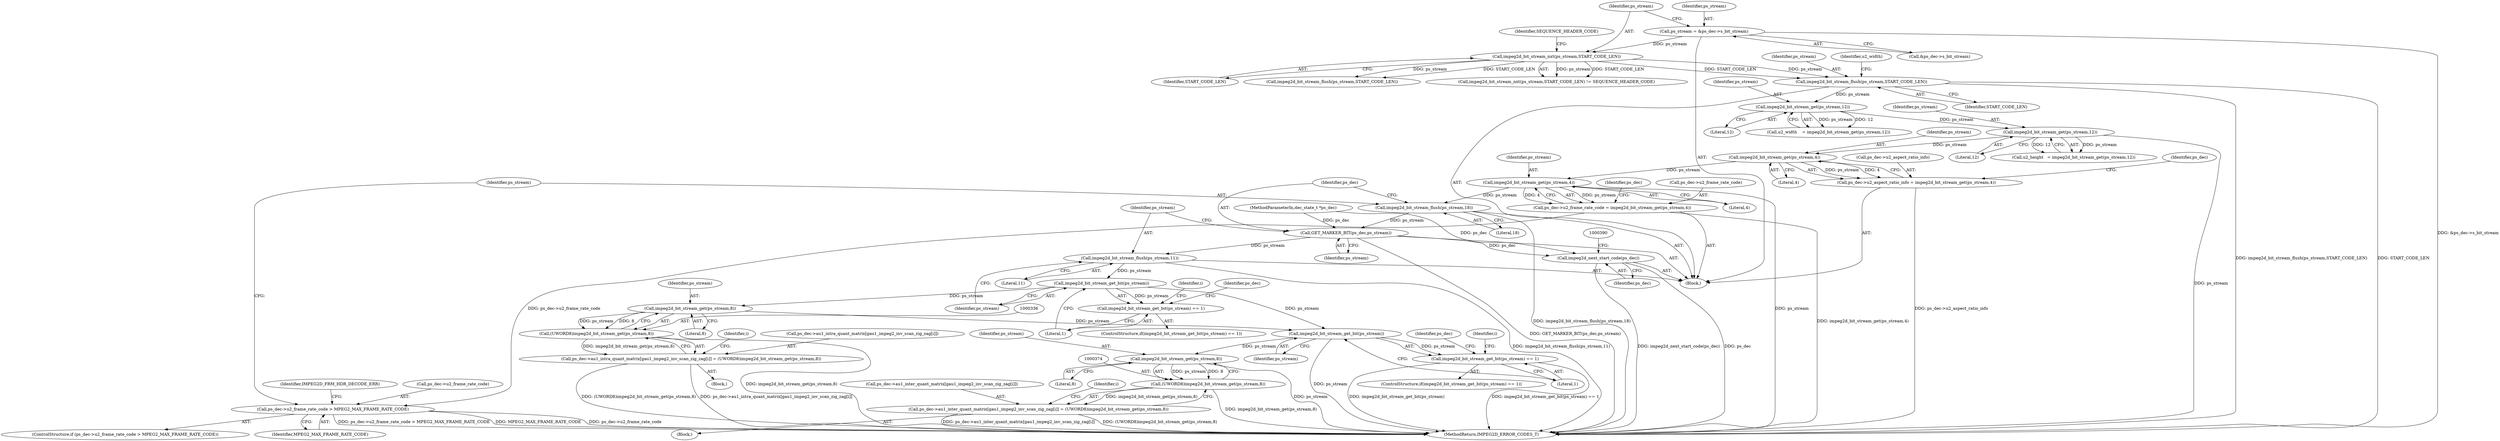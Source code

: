 digraph "0_Android_a86eb798d077b9b25c8f8c77e3c02c2f287c1ce7_0@pointer" {
"1000282" [label="(Call,impeg2d_bit_stream_get(ps_stream,4))"];
"1000157" [label="(Call,impeg2d_bit_stream_get(ps_stream,12))"];
"1000152" [label="(Call,impeg2d_bit_stream_get(ps_stream,12))"];
"1000147" [label="(Call,impeg2d_bit_stream_flush(ps_stream,START_CODE_LEN))"];
"1000137" [label="(Call,impeg2d_bit_stream_nxt(ps_stream,START_CODE_LEN))"];
"1000127" [label="(Call,ps_stream = &ps_dec->s_bit_stream)"];
"1000278" [label="(Call,ps_dec->u2_aspect_ratio_info = impeg2d_bit_stream_get(ps_stream,4))"];
"1000289" [label="(Call,impeg2d_bit_stream_get(ps_stream,4))"];
"1000285" [label="(Call,ps_dec->u2_frame_rate_code = impeg2d_bit_stream_get(ps_stream,4))"];
"1000293" [label="(Call,ps_dec->u2_frame_rate_code > MPEG2_MAX_FRAME_RATE_CODE)"];
"1000301" [label="(Call,impeg2d_bit_stream_flush(ps_stream,18))"];
"1000304" [label="(Call,GET_MARKER_BIT(ps_dec,ps_stream))"];
"1000307" [label="(Call,impeg2d_bit_stream_flush(ps_stream,11))"];
"1000312" [label="(Call,impeg2d_bit_stream_get_bit(ps_stream))"];
"1000311" [label="(Call,impeg2d_bit_stream_get_bit(ps_stream) == 1)"];
"1000337" [label="(Call,impeg2d_bit_stream_get(ps_stream,8))"];
"1000335" [label="(Call,(UWORD8)impeg2d_bit_stream_get(ps_stream,8))"];
"1000327" [label="(Call,ps_dec->au1_intra_quant_matrix[gau1_impeg2_inv_scan_zig_zag[i]] = (UWORD8)impeg2d_bit_stream_get(ps_stream,8))"];
"1000350" [label="(Call,impeg2d_bit_stream_get_bit(ps_stream))"];
"1000349" [label="(Call,impeg2d_bit_stream_get_bit(ps_stream) == 1)"];
"1000375" [label="(Call,impeg2d_bit_stream_get(ps_stream,8))"];
"1000373" [label="(Call,(UWORD8)impeg2d_bit_stream_get(ps_stream,8))"];
"1000365" [label="(Call,ps_dec->au1_inter_quant_matrix[gau1_impeg2_inv_scan_zig_zag[i]] = (UWORD8)impeg2d_bit_stream_get(ps_stream,8))"];
"1000386" [label="(Call,impeg2d_next_start_code(ps_dec))"];
"1000303" [label="(Literal,18)"];
"1000125" [label="(Block,)"];
"1000305" [label="(Identifier,ps_dec)"];
"1000350" [label="(Call,impeg2d_bit_stream_get_bit(ps_stream))"];
"1000278" [label="(Call,ps_dec->u2_aspect_ratio_info = impeg2d_bit_stream_get(ps_stream,4))"];
"1000147" [label="(Call,impeg2d_bit_stream_flush(ps_stream,START_CODE_LEN))"];
"1000155" [label="(Call,u2_height   = impeg2d_bit_stream_get(ps_stream,12))"];
"1000328" [label="(Call,ps_dec->au1_intra_quant_matrix[gau1_impeg2_inv_scan_zig_zag[i]])"];
"1000386" [label="(Call,impeg2d_next_start_code(ps_dec))"];
"1000308" [label="(Identifier,ps_stream)"];
"1000314" [label="(Literal,1)"];
"1000335" [label="(Call,(UWORD8)impeg2d_bit_stream_get(ps_stream,8))"];
"1000349" [label="(Call,impeg2d_bit_stream_get_bit(ps_stream) == 1)"];
"1000140" [label="(Identifier,SEQUENCE_HEADER_CODE)"];
"1000279" [label="(Call,ps_dec->u2_aspect_ratio_info)"];
"1000339" [label="(Literal,8)"];
"1000292" [label="(ControlStructure,if (ps_dec->u2_frame_rate_code > MPEG2_MAX_FRAME_RATE_CODE))"];
"1000312" [label="(Call,impeg2d_bit_stream_get_bit(ps_stream))"];
"1000377" [label="(Literal,8)"];
"1000129" [label="(Call,&ps_dec->s_bit_stream)"];
"1000307" [label="(Call,impeg2d_bit_stream_flush(ps_stream,11))"];
"1000300" [label="(Identifier,IMPEG2D_FRM_HDR_DECODE_ERR)"];
"1000365" [label="(Call,ps_dec->au1_inter_quant_matrix[gau1_impeg2_inv_scan_zig_zag[i]] = (UWORD8)impeg2d_bit_stream_get(ps_stream,8))"];
"1000337" [label="(Call,impeg2d_bit_stream_get(ps_stream,8))"];
"1000152" [label="(Call,impeg2d_bit_stream_get(ps_stream,12))"];
"1000325" [label="(Identifier,i)"];
"1000311" [label="(Call,impeg2d_bit_stream_get_bit(ps_stream) == 1)"];
"1000297" [label="(Identifier,MPEG2_MAX_FRAME_RATE_CODE)"];
"1000285" [label="(Call,ps_dec->u2_frame_rate_code = impeg2d_bit_stream_get(ps_stream,4))"];
"1000289" [label="(Call,impeg2d_bit_stream_get(ps_stream,4))"];
"1000137" [label="(Call,impeg2d_bit_stream_nxt(ps_stream,START_CODE_LEN))"];
"1000159" [label="(Literal,12)"];
"1000283" [label="(Identifier,ps_stream)"];
"1000344" [label="(Identifier,ps_dec)"];
"1000295" [label="(Identifier,ps_dec)"];
"1000151" [label="(Identifier,u2_width)"];
"1000302" [label="(Identifier,ps_stream)"];
"1000366" [label="(Call,ps_dec->au1_inter_quant_matrix[gau1_impeg2_inv_scan_zig_zag[i]])"];
"1000157" [label="(Call,impeg2d_bit_stream_get(ps_stream,12))"];
"1000304" [label="(Call,GET_MARKER_BIT(ps_dec,ps_stream))"];
"1000150" [label="(Call,u2_width    = impeg2d_bit_stream_get(ps_stream,12))"];
"1000313" [label="(Identifier,ps_stream)"];
"1000306" [label="(Identifier,ps_stream)"];
"1000348" [label="(ControlStructure,if(impeg2d_bit_stream_get_bit(ps_stream) == 1))"];
"1000392" [label="(MethodReturn,IMPEG2D_ERROR_CODES_T)"];
"1000290" [label="(Identifier,ps_stream)"];
"1000327" [label="(Call,ps_dec->au1_intra_quant_matrix[gau1_impeg2_inv_scan_zig_zag[i]] = (UWORD8)impeg2d_bit_stream_get(ps_stream,8))"];
"1000310" [label="(ControlStructure,if(impeg2d_bit_stream_get_bit(ps_stream) == 1))"];
"1000293" [label="(Call,ps_dec->u2_frame_rate_code > MPEG2_MAX_FRAME_RATE_CODE)"];
"1000375" [label="(Call,impeg2d_bit_stream_get(ps_stream,8))"];
"1000148" [label="(Identifier,ps_stream)"];
"1000351" [label="(Identifier,ps_stream)"];
"1000364" [label="(Block,)"];
"1000124" [label="(MethodParameterIn,dec_state_t *ps_dec)"];
"1000294" [label="(Call,ps_dec->u2_frame_rate_code)"];
"1000158" [label="(Identifier,ps_stream)"];
"1000309" [label="(Literal,11)"];
"1000373" [label="(Call,(UWORD8)impeg2d_bit_stream_get(ps_stream,8))"];
"1000139" [label="(Identifier,START_CODE_LEN)"];
"1000319" [label="(Identifier,i)"];
"1000387" [label="(Identifier,ps_dec)"];
"1000286" [label="(Call,ps_dec->u2_frame_rate_code)"];
"1000326" [label="(Block,)"];
"1000357" [label="(Identifier,i)"];
"1000284" [label="(Literal,4)"];
"1000352" [label="(Literal,1)"];
"1000363" [label="(Identifier,i)"];
"1000376" [label="(Identifier,ps_stream)"];
"1000136" [label="(Call,impeg2d_bit_stream_nxt(ps_stream,START_CODE_LEN) != SEQUENCE_HEADER_CODE)"];
"1000128" [label="(Identifier,ps_stream)"];
"1000291" [label="(Literal,4)"];
"1000142" [label="(Call,impeg2d_bit_stream_flush(ps_stream,START_CODE_LEN))"];
"1000153" [label="(Identifier,ps_stream)"];
"1000382" [label="(Identifier,ps_dec)"];
"1000338" [label="(Identifier,ps_stream)"];
"1000301" [label="(Call,impeg2d_bit_stream_flush(ps_stream,18))"];
"1000287" [label="(Identifier,ps_dec)"];
"1000282" [label="(Call,impeg2d_bit_stream_get(ps_stream,4))"];
"1000154" [label="(Literal,12)"];
"1000138" [label="(Identifier,ps_stream)"];
"1000149" [label="(Identifier,START_CODE_LEN)"];
"1000127" [label="(Call,ps_stream = &ps_dec->s_bit_stream)"];
"1000282" -> "1000278"  [label="AST: "];
"1000282" -> "1000284"  [label="CFG: "];
"1000283" -> "1000282"  [label="AST: "];
"1000284" -> "1000282"  [label="AST: "];
"1000278" -> "1000282"  [label="CFG: "];
"1000282" -> "1000278"  [label="DDG: ps_stream"];
"1000282" -> "1000278"  [label="DDG: 4"];
"1000157" -> "1000282"  [label="DDG: ps_stream"];
"1000282" -> "1000289"  [label="DDG: ps_stream"];
"1000157" -> "1000155"  [label="AST: "];
"1000157" -> "1000159"  [label="CFG: "];
"1000158" -> "1000157"  [label="AST: "];
"1000159" -> "1000157"  [label="AST: "];
"1000155" -> "1000157"  [label="CFG: "];
"1000157" -> "1000392"  [label="DDG: ps_stream"];
"1000157" -> "1000155"  [label="DDG: ps_stream"];
"1000157" -> "1000155"  [label="DDG: 12"];
"1000152" -> "1000157"  [label="DDG: ps_stream"];
"1000152" -> "1000150"  [label="AST: "];
"1000152" -> "1000154"  [label="CFG: "];
"1000153" -> "1000152"  [label="AST: "];
"1000154" -> "1000152"  [label="AST: "];
"1000150" -> "1000152"  [label="CFG: "];
"1000152" -> "1000150"  [label="DDG: ps_stream"];
"1000152" -> "1000150"  [label="DDG: 12"];
"1000147" -> "1000152"  [label="DDG: ps_stream"];
"1000147" -> "1000125"  [label="AST: "];
"1000147" -> "1000149"  [label="CFG: "];
"1000148" -> "1000147"  [label="AST: "];
"1000149" -> "1000147"  [label="AST: "];
"1000151" -> "1000147"  [label="CFG: "];
"1000147" -> "1000392"  [label="DDG: START_CODE_LEN"];
"1000147" -> "1000392"  [label="DDG: impeg2d_bit_stream_flush(ps_stream,START_CODE_LEN)"];
"1000137" -> "1000147"  [label="DDG: ps_stream"];
"1000137" -> "1000147"  [label="DDG: START_CODE_LEN"];
"1000137" -> "1000136"  [label="AST: "];
"1000137" -> "1000139"  [label="CFG: "];
"1000138" -> "1000137"  [label="AST: "];
"1000139" -> "1000137"  [label="AST: "];
"1000140" -> "1000137"  [label="CFG: "];
"1000137" -> "1000136"  [label="DDG: ps_stream"];
"1000137" -> "1000136"  [label="DDG: START_CODE_LEN"];
"1000127" -> "1000137"  [label="DDG: ps_stream"];
"1000137" -> "1000142"  [label="DDG: ps_stream"];
"1000137" -> "1000142"  [label="DDG: START_CODE_LEN"];
"1000127" -> "1000125"  [label="AST: "];
"1000127" -> "1000129"  [label="CFG: "];
"1000128" -> "1000127"  [label="AST: "];
"1000129" -> "1000127"  [label="AST: "];
"1000138" -> "1000127"  [label="CFG: "];
"1000127" -> "1000392"  [label="DDG: &ps_dec->s_bit_stream"];
"1000278" -> "1000125"  [label="AST: "];
"1000279" -> "1000278"  [label="AST: "];
"1000287" -> "1000278"  [label="CFG: "];
"1000278" -> "1000392"  [label="DDG: ps_dec->u2_aspect_ratio_info"];
"1000289" -> "1000285"  [label="AST: "];
"1000289" -> "1000291"  [label="CFG: "];
"1000290" -> "1000289"  [label="AST: "];
"1000291" -> "1000289"  [label="AST: "];
"1000285" -> "1000289"  [label="CFG: "];
"1000289" -> "1000392"  [label="DDG: ps_stream"];
"1000289" -> "1000285"  [label="DDG: ps_stream"];
"1000289" -> "1000285"  [label="DDG: 4"];
"1000289" -> "1000301"  [label="DDG: ps_stream"];
"1000285" -> "1000125"  [label="AST: "];
"1000286" -> "1000285"  [label="AST: "];
"1000295" -> "1000285"  [label="CFG: "];
"1000285" -> "1000392"  [label="DDG: impeg2d_bit_stream_get(ps_stream,4)"];
"1000285" -> "1000293"  [label="DDG: ps_dec->u2_frame_rate_code"];
"1000293" -> "1000292"  [label="AST: "];
"1000293" -> "1000297"  [label="CFG: "];
"1000294" -> "1000293"  [label="AST: "];
"1000297" -> "1000293"  [label="AST: "];
"1000300" -> "1000293"  [label="CFG: "];
"1000302" -> "1000293"  [label="CFG: "];
"1000293" -> "1000392"  [label="DDG: ps_dec->u2_frame_rate_code"];
"1000293" -> "1000392"  [label="DDG: ps_dec->u2_frame_rate_code > MPEG2_MAX_FRAME_RATE_CODE"];
"1000293" -> "1000392"  [label="DDG: MPEG2_MAX_FRAME_RATE_CODE"];
"1000301" -> "1000125"  [label="AST: "];
"1000301" -> "1000303"  [label="CFG: "];
"1000302" -> "1000301"  [label="AST: "];
"1000303" -> "1000301"  [label="AST: "];
"1000305" -> "1000301"  [label="CFG: "];
"1000301" -> "1000392"  [label="DDG: impeg2d_bit_stream_flush(ps_stream,18)"];
"1000301" -> "1000304"  [label="DDG: ps_stream"];
"1000304" -> "1000125"  [label="AST: "];
"1000304" -> "1000306"  [label="CFG: "];
"1000305" -> "1000304"  [label="AST: "];
"1000306" -> "1000304"  [label="AST: "];
"1000308" -> "1000304"  [label="CFG: "];
"1000304" -> "1000392"  [label="DDG: GET_MARKER_BIT(ps_dec,ps_stream)"];
"1000124" -> "1000304"  [label="DDG: ps_dec"];
"1000304" -> "1000307"  [label="DDG: ps_stream"];
"1000304" -> "1000386"  [label="DDG: ps_dec"];
"1000307" -> "1000125"  [label="AST: "];
"1000307" -> "1000309"  [label="CFG: "];
"1000308" -> "1000307"  [label="AST: "];
"1000309" -> "1000307"  [label="AST: "];
"1000313" -> "1000307"  [label="CFG: "];
"1000307" -> "1000392"  [label="DDG: impeg2d_bit_stream_flush(ps_stream,11)"];
"1000307" -> "1000312"  [label="DDG: ps_stream"];
"1000312" -> "1000311"  [label="AST: "];
"1000312" -> "1000313"  [label="CFG: "];
"1000313" -> "1000312"  [label="AST: "];
"1000314" -> "1000312"  [label="CFG: "];
"1000312" -> "1000311"  [label="DDG: ps_stream"];
"1000312" -> "1000337"  [label="DDG: ps_stream"];
"1000312" -> "1000350"  [label="DDG: ps_stream"];
"1000311" -> "1000310"  [label="AST: "];
"1000311" -> "1000314"  [label="CFG: "];
"1000314" -> "1000311"  [label="AST: "];
"1000319" -> "1000311"  [label="CFG: "];
"1000344" -> "1000311"  [label="CFG: "];
"1000337" -> "1000335"  [label="AST: "];
"1000337" -> "1000339"  [label="CFG: "];
"1000338" -> "1000337"  [label="AST: "];
"1000339" -> "1000337"  [label="AST: "];
"1000335" -> "1000337"  [label="CFG: "];
"1000337" -> "1000335"  [label="DDG: ps_stream"];
"1000337" -> "1000335"  [label="DDG: 8"];
"1000337" -> "1000350"  [label="DDG: ps_stream"];
"1000335" -> "1000327"  [label="AST: "];
"1000336" -> "1000335"  [label="AST: "];
"1000327" -> "1000335"  [label="CFG: "];
"1000335" -> "1000392"  [label="DDG: impeg2d_bit_stream_get(ps_stream,8)"];
"1000335" -> "1000327"  [label="DDG: impeg2d_bit_stream_get(ps_stream,8)"];
"1000327" -> "1000326"  [label="AST: "];
"1000328" -> "1000327"  [label="AST: "];
"1000325" -> "1000327"  [label="CFG: "];
"1000327" -> "1000392"  [label="DDG: ps_dec->au1_intra_quant_matrix[gau1_impeg2_inv_scan_zig_zag[i]]"];
"1000327" -> "1000392"  [label="DDG: (UWORD8)impeg2d_bit_stream_get(ps_stream,8)"];
"1000350" -> "1000349"  [label="AST: "];
"1000350" -> "1000351"  [label="CFG: "];
"1000351" -> "1000350"  [label="AST: "];
"1000352" -> "1000350"  [label="CFG: "];
"1000350" -> "1000392"  [label="DDG: ps_stream"];
"1000350" -> "1000349"  [label="DDG: ps_stream"];
"1000350" -> "1000375"  [label="DDG: ps_stream"];
"1000349" -> "1000348"  [label="AST: "];
"1000349" -> "1000352"  [label="CFG: "];
"1000352" -> "1000349"  [label="AST: "];
"1000357" -> "1000349"  [label="CFG: "];
"1000382" -> "1000349"  [label="CFG: "];
"1000349" -> "1000392"  [label="DDG: impeg2d_bit_stream_get_bit(ps_stream) == 1"];
"1000349" -> "1000392"  [label="DDG: impeg2d_bit_stream_get_bit(ps_stream)"];
"1000375" -> "1000373"  [label="AST: "];
"1000375" -> "1000377"  [label="CFG: "];
"1000376" -> "1000375"  [label="AST: "];
"1000377" -> "1000375"  [label="AST: "];
"1000373" -> "1000375"  [label="CFG: "];
"1000375" -> "1000392"  [label="DDG: ps_stream"];
"1000375" -> "1000373"  [label="DDG: ps_stream"];
"1000375" -> "1000373"  [label="DDG: 8"];
"1000373" -> "1000365"  [label="AST: "];
"1000374" -> "1000373"  [label="AST: "];
"1000365" -> "1000373"  [label="CFG: "];
"1000373" -> "1000392"  [label="DDG: impeg2d_bit_stream_get(ps_stream,8)"];
"1000373" -> "1000365"  [label="DDG: impeg2d_bit_stream_get(ps_stream,8)"];
"1000365" -> "1000364"  [label="AST: "];
"1000366" -> "1000365"  [label="AST: "];
"1000363" -> "1000365"  [label="CFG: "];
"1000365" -> "1000392"  [label="DDG: (UWORD8)impeg2d_bit_stream_get(ps_stream,8)"];
"1000365" -> "1000392"  [label="DDG: ps_dec->au1_inter_quant_matrix[gau1_impeg2_inv_scan_zig_zag[i]]"];
"1000386" -> "1000125"  [label="AST: "];
"1000386" -> "1000387"  [label="CFG: "];
"1000387" -> "1000386"  [label="AST: "];
"1000390" -> "1000386"  [label="CFG: "];
"1000386" -> "1000392"  [label="DDG: ps_dec"];
"1000386" -> "1000392"  [label="DDG: impeg2d_next_start_code(ps_dec)"];
"1000124" -> "1000386"  [label="DDG: ps_dec"];
}
